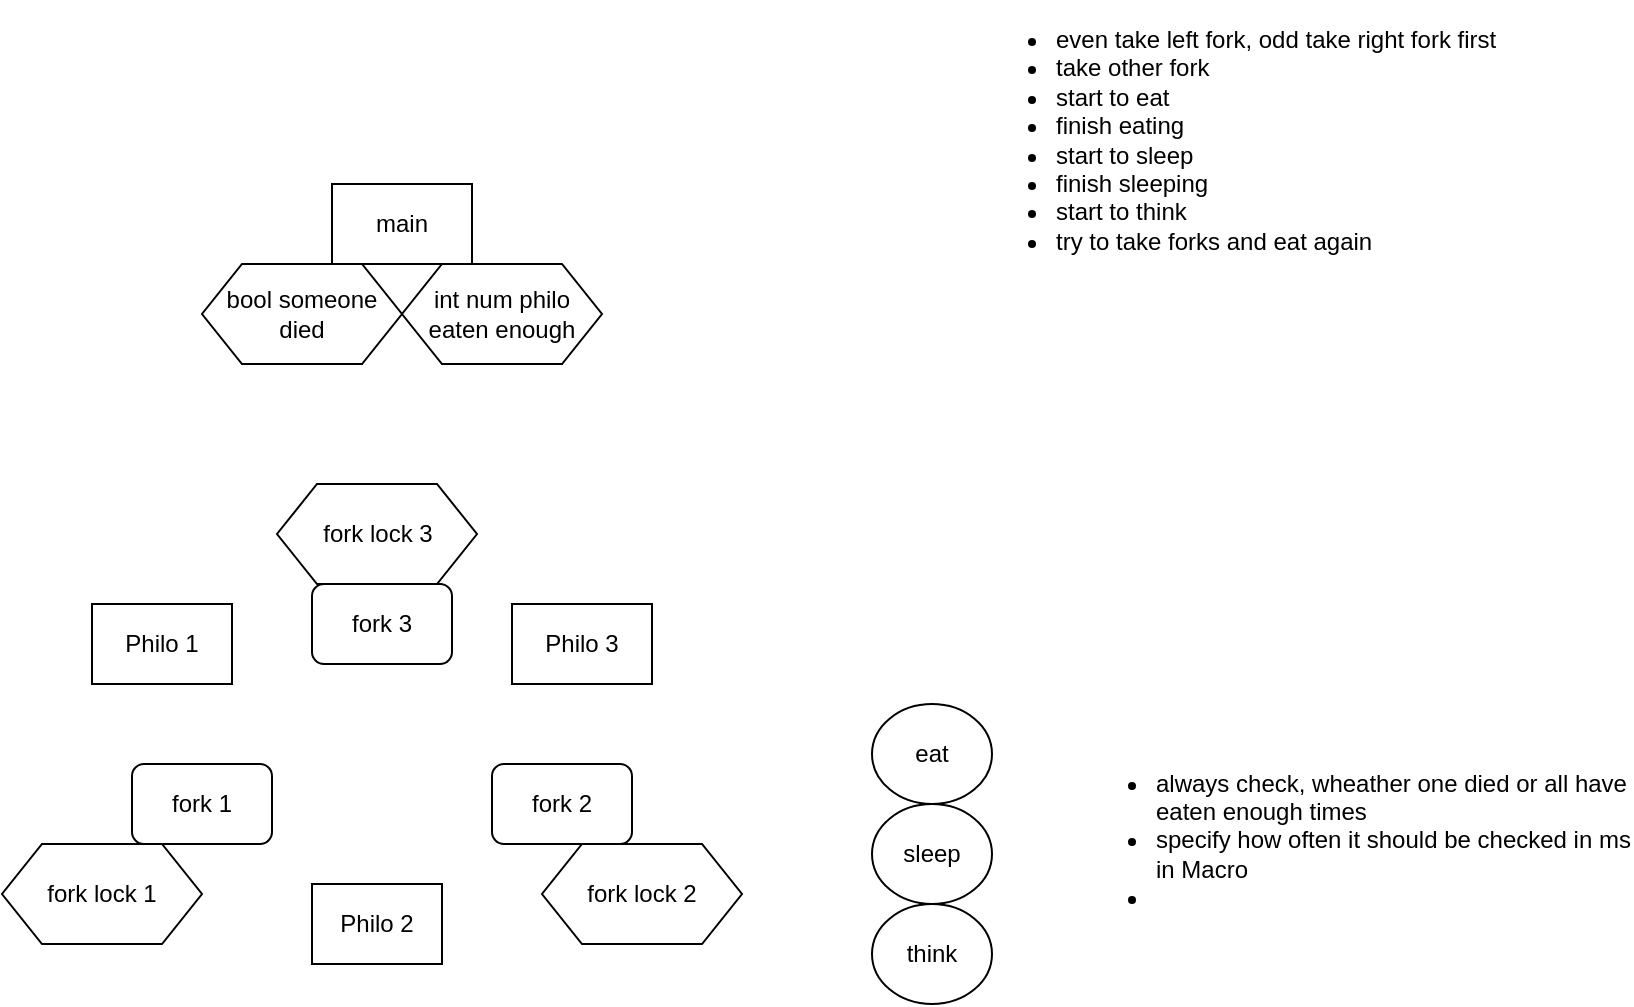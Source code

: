 <mxfile version="22.1.2" type="device">
  <diagram id="R2lEEEUBdFMjLlhIrx00" name="Page-1">
    <mxGraphModel dx="714" dy="773" grid="1" gridSize="10" guides="1" tooltips="1" connect="1" arrows="1" fold="1" page="1" pageScale="1" pageWidth="850" pageHeight="1100" math="0" shadow="0" extFonts="Permanent Marker^https://fonts.googleapis.com/css?family=Permanent+Marker">
      <root>
        <mxCell id="0" />
        <mxCell id="1" parent="0" />
        <mxCell id="5__OyzSIkyh-yFbwQ7-E-2" value="Philo 1" style="rounded=0;whiteSpace=wrap;html=1;" parent="1" vertex="1">
          <mxGeometry x="200" y="370" width="70" height="40" as="geometry" />
        </mxCell>
        <mxCell id="5__OyzSIkyh-yFbwQ7-E-3" value="Philo 2" style="rounded=0;whiteSpace=wrap;html=1;" parent="1" vertex="1">
          <mxGeometry x="310" y="510" width="65" height="40" as="geometry" />
        </mxCell>
        <mxCell id="5__OyzSIkyh-yFbwQ7-E-4" value="Philo 3" style="rounded=0;whiteSpace=wrap;html=1;" parent="1" vertex="1">
          <mxGeometry x="410" y="370" width="70" height="40" as="geometry" />
        </mxCell>
        <mxCell id="5__OyzSIkyh-yFbwQ7-E-5" value="main" style="rounded=0;whiteSpace=wrap;html=1;" parent="1" vertex="1">
          <mxGeometry x="320" y="160" width="70" height="40" as="geometry" />
        </mxCell>
        <mxCell id="5__OyzSIkyh-yFbwQ7-E-6" value="bool someone died" style="shape=hexagon;perimeter=hexagonPerimeter2;whiteSpace=wrap;html=1;fixedSize=1;" parent="1" vertex="1">
          <mxGeometry x="255" y="200" width="100" height="50" as="geometry" />
        </mxCell>
        <mxCell id="5__OyzSIkyh-yFbwQ7-E-7" value="int num philo eaten enough" style="shape=hexagon;perimeter=hexagonPerimeter2;whiteSpace=wrap;html=1;fixedSize=1;" parent="1" vertex="1">
          <mxGeometry x="355" y="200" width="100" height="50" as="geometry" />
        </mxCell>
        <mxCell id="5__OyzSIkyh-yFbwQ7-E-9" value="fork 1" style="rounded=1;whiteSpace=wrap;html=1;" parent="1" vertex="1">
          <mxGeometry x="220" y="450" width="70" height="40" as="geometry" />
        </mxCell>
        <mxCell id="5__OyzSIkyh-yFbwQ7-E-10" value="fork 2" style="rounded=1;whiteSpace=wrap;html=1;" parent="1" vertex="1">
          <mxGeometry x="400" y="450" width="70" height="40" as="geometry" />
        </mxCell>
        <mxCell id="5__OyzSIkyh-yFbwQ7-E-11" value="fork 3" style="rounded=1;whiteSpace=wrap;html=1;" parent="1" vertex="1">
          <mxGeometry x="310" y="360" width="70" height="40" as="geometry" />
        </mxCell>
        <mxCell id="5__OyzSIkyh-yFbwQ7-E-12" value="eat" style="ellipse;whiteSpace=wrap;html=1;" parent="1" vertex="1">
          <mxGeometry x="590" y="420" width="60" height="50" as="geometry" />
        </mxCell>
        <mxCell id="5__OyzSIkyh-yFbwQ7-E-13" value="sleep" style="ellipse;whiteSpace=wrap;html=1;" parent="1" vertex="1">
          <mxGeometry x="590" y="470" width="60" height="50" as="geometry" />
        </mxCell>
        <mxCell id="5__OyzSIkyh-yFbwQ7-E-14" value="think" style="ellipse;whiteSpace=wrap;html=1;" parent="1" vertex="1">
          <mxGeometry x="590" y="520" width="60" height="50" as="geometry" />
        </mxCell>
        <mxCell id="5__OyzSIkyh-yFbwQ7-E-16" value="&lt;ul&gt;&lt;li&gt;always check, wheather one died or all have eaten enough times&lt;br&gt;&lt;/li&gt;&lt;li&gt;specify how often it should be checked in ms in Macro&lt;/li&gt;&lt;li&gt;&lt;br&gt;&lt;/li&gt;&lt;/ul&gt;" style="text;html=1;strokeColor=none;fillColor=none;align=left;verticalAlign=middle;whiteSpace=wrap;rounded=0;" parent="1" vertex="1">
          <mxGeometry x="690" y="425" width="280" height="125" as="geometry" />
        </mxCell>
        <mxCell id="5__OyzSIkyh-yFbwQ7-E-17" value="fork lock 1" style="shape=hexagon;perimeter=hexagonPerimeter2;whiteSpace=wrap;html=1;fixedSize=1;" parent="1" vertex="1">
          <mxGeometry x="155" y="490" width="100" height="50" as="geometry" />
        </mxCell>
        <mxCell id="5__OyzSIkyh-yFbwQ7-E-18" value="fork lock 2" style="shape=hexagon;perimeter=hexagonPerimeter2;whiteSpace=wrap;html=1;fixedSize=1;" parent="1" vertex="1">
          <mxGeometry x="425" y="490" width="100" height="50" as="geometry" />
        </mxCell>
        <mxCell id="5__OyzSIkyh-yFbwQ7-E-19" value="fork lock 3" style="shape=hexagon;perimeter=hexagonPerimeter2;whiteSpace=wrap;html=1;fixedSize=1;" parent="1" vertex="1">
          <mxGeometry x="292.5" y="310" width="100" height="50" as="geometry" />
        </mxCell>
        <mxCell id="5__OyzSIkyh-yFbwQ7-E-20" value="&lt;ul&gt;&lt;li&gt;even take left fork, odd take right fork first&lt;/li&gt;&lt;li&gt;take other fork&lt;/li&gt;&lt;li&gt;start to eat&lt;/li&gt;&lt;li&gt;finish eating&lt;/li&gt;&lt;li&gt;start to sleep&lt;/li&gt;&lt;li&gt;finish sleeping&lt;/li&gt;&lt;li&gt;start to think&lt;/li&gt;&lt;li&gt;try to take forks and eat again&lt;/li&gt;&lt;/ul&gt;" style="text;html=1;strokeColor=none;fillColor=none;align=left;verticalAlign=middle;whiteSpace=wrap;rounded=0;" parent="1" vertex="1">
          <mxGeometry x="640" y="75" width="280" height="125" as="geometry" />
        </mxCell>
      </root>
    </mxGraphModel>
  </diagram>
</mxfile>

